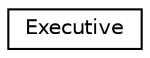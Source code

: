 digraph "Graphical Class Hierarchy"
{
  edge [fontname="Helvetica",fontsize="10",labelfontname="Helvetica",labelfontsize="10"];
  node [fontname="Helvetica",fontsize="10",shape=record];
  rankdir="LR";
  Node1 [label="Executive",height=0.2,width=0.4,color="black", fillcolor="white", style="filled",URL="$classExecutive.html"];
}
